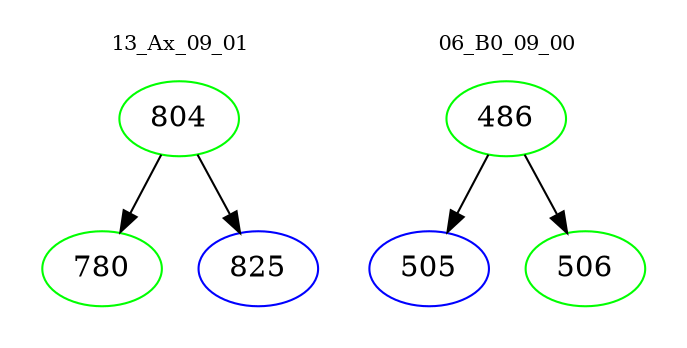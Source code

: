 digraph{
subgraph cluster_0 {
color = white
label = "13_Ax_09_01";
fontsize=10;
T0_804 [label="804", color="green"]
T0_804 -> T0_780 [color="black"]
T0_780 [label="780", color="green"]
T0_804 -> T0_825 [color="black"]
T0_825 [label="825", color="blue"]
}
subgraph cluster_1 {
color = white
label = "06_B0_09_00";
fontsize=10;
T1_486 [label="486", color="green"]
T1_486 -> T1_505 [color="black"]
T1_505 [label="505", color="blue"]
T1_486 -> T1_506 [color="black"]
T1_506 [label="506", color="green"]
}
}

